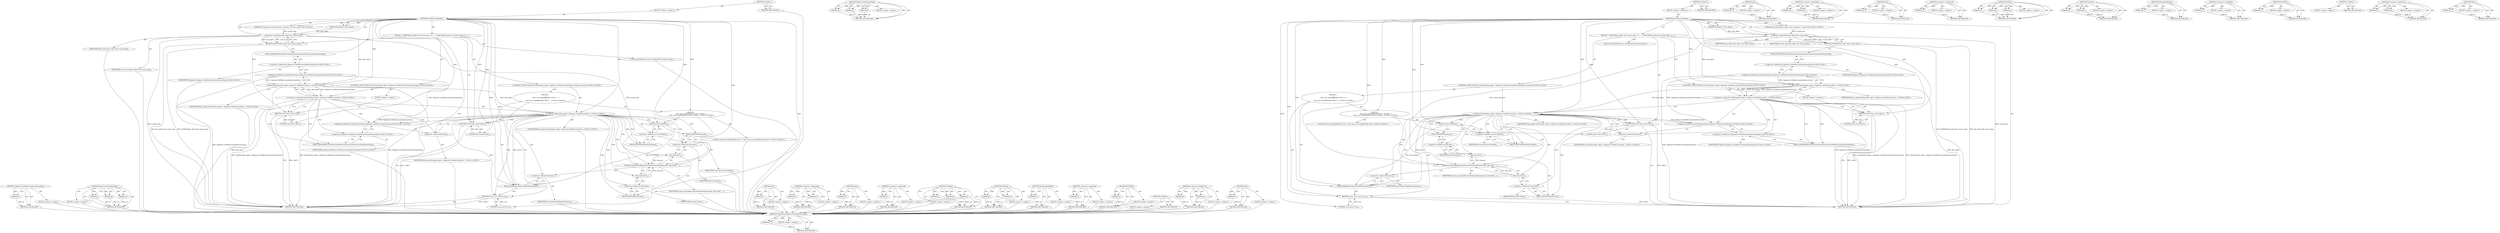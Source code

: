 digraph "Size" {
vulnerable_106 [label=<(METHOD,Clipboard.GetWebCustomDataFormatType)>];
vulnerable_107 [label=<(PARAM,p1)>];
vulnerable_108 [label=<(BLOCK,&lt;empty&gt;,&lt;empty&gt;)>];
vulnerable_109 [label=<(METHOD_RETURN,ANY)>];
vulnerable_129 [label=<(METHOD,ReadCustomDataIntoMap)>];
vulnerable_130 [label=<(PARAM,p1)>];
vulnerable_131 [label=<(PARAM,p2)>];
vulnerable_132 [label=<(PARAM,p3)>];
vulnerable_133 [label=<(BLOCK,&lt;empty&gt;,&lt;empty&gt;)>];
vulnerable_134 [label=<(METHOD_RETURN,ANY)>];
vulnerable_6 [label=<(METHOD,&lt;global&gt;)<SUB>1</SUB>>];
vulnerable_7 [label=<(BLOCK,&lt;empty&gt;,&lt;empty&gt;)<SUB>1</SUB>>];
vulnerable_8 [label=<(METHOD,GetWebCustomData)<SUB>1</SUB>>];
vulnerable_9 [label=<(PARAM,IDataObject* data_object)<SUB>2</SUB>>];
vulnerable_10 [label="<(PARAM,std::map&lt;base::string16, base::string16&gt;* custom_data)<SUB>3</SUB>>"];
vulnerable_11 [label=<(BLOCK,{
  DCHECK(data_object &amp;&amp; custom_data);

  if (...,{
  DCHECK(data_object &amp;&amp; custom_data);

  if (...)<SUB>3</SUB>>];
vulnerable_12 [label=<(DCHECK,DCHECK(data_object &amp;&amp; custom_data))<SUB>4</SUB>>];
vulnerable_13 [label=<(&lt;operator&gt;.logicalAnd,data_object &amp;&amp; custom_data)<SUB>4</SUB>>];
vulnerable_14 [label=<(IDENTIFIER,data_object,data_object &amp;&amp; custom_data)<SUB>4</SUB>>];
vulnerable_15 [label=<(IDENTIFIER,custom_data,data_object &amp;&amp; custom_data)<SUB>4</SUB>>];
vulnerable_16 [label="<(CONTROL_STRUCTURE,IF,if (!HasData(data_object, Clipboard::GetWebCustomDataFormatType())))<SUB>6</SUB>>"];
vulnerable_17 [label="<(&lt;operator&gt;.logicalNot,!HasData(data_object, Clipboard::GetWebCustomDa...)<SUB>6</SUB>>"];
vulnerable_18 [label="<(HasData,HasData(data_object, Clipboard::GetWebCustomDat...)<SUB>6</SUB>>"];
vulnerable_19 [label="<(IDENTIFIER,data_object,HasData(data_object, Clipboard::GetWebCustomDat...)<SUB>6</SUB>>"];
vulnerable_20 [label="<(Clipboard.GetWebCustomDataFormatType,Clipboard::GetWebCustomDataFormatType())<SUB>6</SUB>>"];
vulnerable_21 [label="<(&lt;operator&gt;.fieldAccess,Clipboard::GetWebCustomDataFormatType)<SUB>6</SUB>>"];
vulnerable_22 [label="<(IDENTIFIER,Clipboard,Clipboard::GetWebCustomDataFormatType())<SUB>6</SUB>>"];
vulnerable_23 [label=<(FIELD_IDENTIFIER,GetWebCustomDataFormatType,GetWebCustomDataFormatType)<SUB>6</SUB>>];
vulnerable_24 [label=<(BLOCK,&lt;empty&gt;,&lt;empty&gt;)<SUB>7</SUB>>];
vulnerable_25 [label=<(RETURN,return false;,return false;)<SUB>7</SUB>>];
vulnerable_26 [label=<(LITERAL,false,return false;)<SUB>7</SUB>>];
vulnerable_27 [label="<(LOCAL,STGMEDIUM store: STGMEDIUM)<SUB>9</SUB>>"];
vulnerable_28 [label="<(CONTROL_STRUCTURE,IF,if (GetData(data_object, Clipboard::GetWebCustomDataFormatType(), &amp;store)))<SUB>10</SUB>>"];
vulnerable_29 [label="<(GetData,GetData(data_object, Clipboard::GetWebCustomDat...)<SUB>10</SUB>>"];
vulnerable_30 [label="<(IDENTIFIER,data_object,GetData(data_object, Clipboard::GetWebCustomDat...)<SUB>10</SUB>>"];
vulnerable_31 [label="<(Clipboard.GetWebCustomDataFormatType,Clipboard::GetWebCustomDataFormatType())<SUB>10</SUB>>"];
vulnerable_32 [label="<(&lt;operator&gt;.fieldAccess,Clipboard::GetWebCustomDataFormatType)<SUB>10</SUB>>"];
vulnerable_33 [label="<(IDENTIFIER,Clipboard,Clipboard::GetWebCustomDataFormatType())<SUB>10</SUB>>"];
vulnerable_34 [label=<(FIELD_IDENTIFIER,GetWebCustomDataFormatType,GetWebCustomDataFormatType)<SUB>10</SUB>>];
vulnerable_35 [label=<(&lt;operator&gt;.addressOf,&amp;store)<SUB>10</SUB>>];
vulnerable_36 [label="<(IDENTIFIER,store,GetData(data_object, Clipboard::GetWebCustomDat...)<SUB>10</SUB>>"];
vulnerable_37 [label="<(BLOCK,{
     {
      base::win::ScopedHGlobal&lt;char&gt; d...,{
     {
      base::win::ScopedHGlobal&lt;char&gt; d...)<SUB>10</SUB>>"];
vulnerable_38 [label="<(BLOCK,{
      base::win::ScopedHGlobal&lt;char&gt; data(sto...,{
      base::win::ScopedHGlobal&lt;char&gt; data(sto...)<SUB>11</SUB>>"];
vulnerable_39 [label="<(LOCAL,base.win.ScopedHGlobal&lt;char&gt; data: base.win.ScopedHGlobal&lt;char&gt;)<SUB>12</SUB>>"];
vulnerable_40 [label=<(data,data(store.hGlobal))<SUB>12</SUB>>];
vulnerable_41 [label=<(&lt;operator&gt;.fieldAccess,store.hGlobal)<SUB>12</SUB>>];
vulnerable_42 [label=<(IDENTIFIER,store,data(store.hGlobal))<SUB>12</SUB>>];
vulnerable_43 [label=<(FIELD_IDENTIFIER,hGlobal,hGlobal)<SUB>12</SUB>>];
vulnerable_44 [label=<(ReadCustomDataIntoMap,ReadCustomDataIntoMap(data.get(), data.Size(), ...)<SUB>13</SUB>>];
vulnerable_45 [label=<(get,data.get())<SUB>13</SUB>>];
vulnerable_46 [label=<(&lt;operator&gt;.fieldAccess,data.get)<SUB>13</SUB>>];
vulnerable_47 [label=<(IDENTIFIER,data,data.get())<SUB>13</SUB>>];
vulnerable_48 [label=<(FIELD_IDENTIFIER,get,get)<SUB>13</SUB>>];
vulnerable_49 [label=<(Size,data.Size())<SUB>13</SUB>>];
vulnerable_50 [label=<(&lt;operator&gt;.fieldAccess,data.Size)<SUB>13</SUB>>];
vulnerable_51 [label=<(IDENTIFIER,data,data.Size())<SUB>13</SUB>>];
vulnerable_52 [label=<(FIELD_IDENTIFIER,Size,Size)<SUB>13</SUB>>];
vulnerable_53 [label=<(IDENTIFIER,custom_data,ReadCustomDataIntoMap(data.get(), data.Size(), ...)<SUB>13</SUB>>];
vulnerable_54 [label=<(ReleaseStgMedium,ReleaseStgMedium(&amp;store))<SUB>15</SUB>>];
vulnerable_55 [label=<(&lt;operator&gt;.addressOf,&amp;store)<SUB>15</SUB>>];
vulnerable_56 [label=<(IDENTIFIER,store,ReleaseStgMedium(&amp;store))<SUB>15</SUB>>];
vulnerable_57 [label=<(RETURN,return true;,return true;)<SUB>16</SUB>>];
vulnerable_58 [label=<(LITERAL,true,return true;)<SUB>16</SUB>>];
vulnerable_59 [label=<(RETURN,return false;,return false;)<SUB>18</SUB>>];
vulnerable_60 [label=<(LITERAL,false,return false;)<SUB>18</SUB>>];
vulnerable_61 [label=<(METHOD_RETURN,bool)<SUB>1</SUB>>];
vulnerable_63 [label=<(METHOD_RETURN,ANY)<SUB>1</SUB>>];
vulnerable_135 [label=<(METHOD,get)>];
vulnerable_136 [label=<(PARAM,p1)>];
vulnerable_137 [label=<(BLOCK,&lt;empty&gt;,&lt;empty&gt;)>];
vulnerable_138 [label=<(METHOD_RETURN,ANY)>];
vulnerable_92 [label=<(METHOD,&lt;operator&gt;.logicalAnd)>];
vulnerable_93 [label=<(PARAM,p1)>];
vulnerable_94 [label=<(PARAM,p2)>];
vulnerable_95 [label=<(BLOCK,&lt;empty&gt;,&lt;empty&gt;)>];
vulnerable_96 [label=<(METHOD_RETURN,ANY)>];
vulnerable_125 [label=<(METHOD,data)>];
vulnerable_126 [label=<(PARAM,p1)>];
vulnerable_127 [label=<(BLOCK,&lt;empty&gt;,&lt;empty&gt;)>];
vulnerable_128 [label=<(METHOD_RETURN,ANY)>];
vulnerable_121 [label=<(METHOD,&lt;operator&gt;.addressOf)>];
vulnerable_122 [label=<(PARAM,p1)>];
vulnerable_123 [label=<(BLOCK,&lt;empty&gt;,&lt;empty&gt;)>];
vulnerable_124 [label=<(METHOD_RETURN,ANY)>];
vulnerable_115 [label=<(METHOD,GetData)>];
vulnerable_116 [label=<(PARAM,p1)>];
vulnerable_117 [label=<(PARAM,p2)>];
vulnerable_118 [label=<(PARAM,p3)>];
vulnerable_119 [label=<(BLOCK,&lt;empty&gt;,&lt;empty&gt;)>];
vulnerable_120 [label=<(METHOD_RETURN,ANY)>];
vulnerable_101 [label=<(METHOD,HasData)>];
vulnerable_102 [label=<(PARAM,p1)>];
vulnerable_103 [label=<(PARAM,p2)>];
vulnerable_104 [label=<(BLOCK,&lt;empty&gt;,&lt;empty&gt;)>];
vulnerable_105 [label=<(METHOD_RETURN,ANY)>];
vulnerable_143 [label=<(METHOD,ReleaseStgMedium)>];
vulnerable_144 [label=<(PARAM,p1)>];
vulnerable_145 [label=<(BLOCK,&lt;empty&gt;,&lt;empty&gt;)>];
vulnerable_146 [label=<(METHOD_RETURN,ANY)>];
vulnerable_97 [label=<(METHOD,&lt;operator&gt;.logicalNot)>];
vulnerable_98 [label=<(PARAM,p1)>];
vulnerable_99 [label=<(BLOCK,&lt;empty&gt;,&lt;empty&gt;)>];
vulnerable_100 [label=<(METHOD_RETURN,ANY)>];
vulnerable_88 [label=<(METHOD,DCHECK)>];
vulnerable_89 [label=<(PARAM,p1)>];
vulnerable_90 [label=<(BLOCK,&lt;empty&gt;,&lt;empty&gt;)>];
vulnerable_91 [label=<(METHOD_RETURN,ANY)>];
vulnerable_82 [label=<(METHOD,&lt;global&gt;)<SUB>1</SUB>>];
vulnerable_83 [label=<(BLOCK,&lt;empty&gt;,&lt;empty&gt;)>];
vulnerable_84 [label=<(METHOD_RETURN,ANY)>];
vulnerable_110 [label=<(METHOD,&lt;operator&gt;.fieldAccess)>];
vulnerable_111 [label=<(PARAM,p1)>];
vulnerable_112 [label=<(PARAM,p2)>];
vulnerable_113 [label=<(BLOCK,&lt;empty&gt;,&lt;empty&gt;)>];
vulnerable_114 [label=<(METHOD_RETURN,ANY)>];
vulnerable_139 [label=<(METHOD,Size)>];
vulnerable_140 [label=<(PARAM,p1)>];
vulnerable_141 [label=<(BLOCK,&lt;empty&gt;,&lt;empty&gt;)>];
vulnerable_142 [label=<(METHOD_RETURN,ANY)>];
fixed_106 [label=<(METHOD,Clipboard.GetWebCustomDataFormatType)>];
fixed_107 [label=<(PARAM,p1)>];
fixed_108 [label=<(BLOCK,&lt;empty&gt;,&lt;empty&gt;)>];
fixed_109 [label=<(METHOD_RETURN,ANY)>];
fixed_129 [label=<(METHOD,ReadCustomDataIntoMap)>];
fixed_130 [label=<(PARAM,p1)>];
fixed_131 [label=<(PARAM,p2)>];
fixed_132 [label=<(PARAM,p3)>];
fixed_133 [label=<(BLOCK,&lt;empty&gt;,&lt;empty&gt;)>];
fixed_134 [label=<(METHOD_RETURN,ANY)>];
fixed_6 [label=<(METHOD,&lt;global&gt;)<SUB>1</SUB>>];
fixed_7 [label=<(BLOCK,&lt;empty&gt;,&lt;empty&gt;)<SUB>1</SUB>>];
fixed_8 [label=<(METHOD,GetWebCustomData)<SUB>1</SUB>>];
fixed_9 [label=<(PARAM,IDataObject* data_object)<SUB>2</SUB>>];
fixed_10 [label="<(PARAM,std::map&lt;base::string16, base::string16&gt;* custom_data)<SUB>3</SUB>>"];
fixed_11 [label=<(BLOCK,{
  DCHECK(data_object &amp;&amp; custom_data);

  if (...,{
  DCHECK(data_object &amp;&amp; custom_data);

  if (...)<SUB>3</SUB>>];
fixed_12 [label=<(DCHECK,DCHECK(data_object &amp;&amp; custom_data))<SUB>4</SUB>>];
fixed_13 [label=<(&lt;operator&gt;.logicalAnd,data_object &amp;&amp; custom_data)<SUB>4</SUB>>];
fixed_14 [label=<(IDENTIFIER,data_object,data_object &amp;&amp; custom_data)<SUB>4</SUB>>];
fixed_15 [label=<(IDENTIFIER,custom_data,data_object &amp;&amp; custom_data)<SUB>4</SUB>>];
fixed_16 [label="<(CONTROL_STRUCTURE,IF,if (!HasData(data_object, Clipboard::GetWebCustomDataFormatType())))<SUB>6</SUB>>"];
fixed_17 [label="<(&lt;operator&gt;.logicalNot,!HasData(data_object, Clipboard::GetWebCustomDa...)<SUB>6</SUB>>"];
fixed_18 [label="<(HasData,HasData(data_object, Clipboard::GetWebCustomDat...)<SUB>6</SUB>>"];
fixed_19 [label="<(IDENTIFIER,data_object,HasData(data_object, Clipboard::GetWebCustomDat...)<SUB>6</SUB>>"];
fixed_20 [label="<(Clipboard.GetWebCustomDataFormatType,Clipboard::GetWebCustomDataFormatType())<SUB>6</SUB>>"];
fixed_21 [label="<(&lt;operator&gt;.fieldAccess,Clipboard::GetWebCustomDataFormatType)<SUB>6</SUB>>"];
fixed_22 [label="<(IDENTIFIER,Clipboard,Clipboard::GetWebCustomDataFormatType())<SUB>6</SUB>>"];
fixed_23 [label=<(FIELD_IDENTIFIER,GetWebCustomDataFormatType,GetWebCustomDataFormatType)<SUB>6</SUB>>];
fixed_24 [label=<(BLOCK,&lt;empty&gt;,&lt;empty&gt;)<SUB>7</SUB>>];
fixed_25 [label=<(RETURN,return false;,return false;)<SUB>7</SUB>>];
fixed_26 [label=<(LITERAL,false,return false;)<SUB>7</SUB>>];
fixed_27 [label="<(LOCAL,STGMEDIUM store: STGMEDIUM)<SUB>9</SUB>>"];
fixed_28 [label="<(CONTROL_STRUCTURE,IF,if (GetData(data_object, Clipboard::GetWebCustomDataFormatType(), &amp;store)))<SUB>10</SUB>>"];
fixed_29 [label="<(GetData,GetData(data_object, Clipboard::GetWebCustomDat...)<SUB>10</SUB>>"];
fixed_30 [label="<(IDENTIFIER,data_object,GetData(data_object, Clipboard::GetWebCustomDat...)<SUB>10</SUB>>"];
fixed_31 [label="<(Clipboard.GetWebCustomDataFormatType,Clipboard::GetWebCustomDataFormatType())<SUB>10</SUB>>"];
fixed_32 [label="<(&lt;operator&gt;.fieldAccess,Clipboard::GetWebCustomDataFormatType)<SUB>10</SUB>>"];
fixed_33 [label="<(IDENTIFIER,Clipboard,Clipboard::GetWebCustomDataFormatType())<SUB>10</SUB>>"];
fixed_34 [label=<(FIELD_IDENTIFIER,GetWebCustomDataFormatType,GetWebCustomDataFormatType)<SUB>10</SUB>>];
fixed_35 [label=<(&lt;operator&gt;.addressOf,&amp;store)<SUB>10</SUB>>];
fixed_36 [label="<(IDENTIFIER,store,GetData(data_object, Clipboard::GetWebCustomDat...)<SUB>10</SUB>>"];
fixed_37 [label="<(BLOCK,{
     {
      base::win::ScopedHGlobal&lt;char*&gt; ...,{
     {
      base::win::ScopedHGlobal&lt;char*&gt; ...)<SUB>10</SUB>>"];
fixed_38 [label="<(BLOCK,{
      base::win::ScopedHGlobal&lt;char*&gt; data(st...,{
      base::win::ScopedHGlobal&lt;char*&gt; data(st...)<SUB>11</SUB>>"];
fixed_39 [label="<(LOCAL,base.win.ScopedHGlobal&lt;char *&gt; data: base.win.ScopedHGlobal&lt;char*&gt;)<SUB>12</SUB>>"];
fixed_40 [label=<(data,data(store.hGlobal))<SUB>12</SUB>>];
fixed_41 [label=<(&lt;operator&gt;.fieldAccess,store.hGlobal)<SUB>12</SUB>>];
fixed_42 [label=<(IDENTIFIER,store,data(store.hGlobal))<SUB>12</SUB>>];
fixed_43 [label=<(FIELD_IDENTIFIER,hGlobal,hGlobal)<SUB>12</SUB>>];
fixed_44 [label=<(ReadCustomDataIntoMap,ReadCustomDataIntoMap(data.get(), data.Size(), ...)<SUB>13</SUB>>];
fixed_45 [label=<(get,data.get())<SUB>13</SUB>>];
fixed_46 [label=<(&lt;operator&gt;.fieldAccess,data.get)<SUB>13</SUB>>];
fixed_47 [label=<(IDENTIFIER,data,data.get())<SUB>13</SUB>>];
fixed_48 [label=<(FIELD_IDENTIFIER,get,get)<SUB>13</SUB>>];
fixed_49 [label=<(Size,data.Size())<SUB>13</SUB>>];
fixed_50 [label=<(&lt;operator&gt;.fieldAccess,data.Size)<SUB>13</SUB>>];
fixed_51 [label=<(IDENTIFIER,data,data.Size())<SUB>13</SUB>>];
fixed_52 [label=<(FIELD_IDENTIFIER,Size,Size)<SUB>13</SUB>>];
fixed_53 [label=<(IDENTIFIER,custom_data,ReadCustomDataIntoMap(data.get(), data.Size(), ...)<SUB>13</SUB>>];
fixed_54 [label=<(ReleaseStgMedium,ReleaseStgMedium(&amp;store))<SUB>15</SUB>>];
fixed_55 [label=<(&lt;operator&gt;.addressOf,&amp;store)<SUB>15</SUB>>];
fixed_56 [label=<(IDENTIFIER,store,ReleaseStgMedium(&amp;store))<SUB>15</SUB>>];
fixed_57 [label=<(RETURN,return true;,return true;)<SUB>16</SUB>>];
fixed_58 [label=<(LITERAL,true,return true;)<SUB>16</SUB>>];
fixed_59 [label=<(RETURN,return false;,return false;)<SUB>18</SUB>>];
fixed_60 [label=<(LITERAL,false,return false;)<SUB>18</SUB>>];
fixed_61 [label=<(METHOD_RETURN,bool)<SUB>1</SUB>>];
fixed_63 [label=<(METHOD_RETURN,ANY)<SUB>1</SUB>>];
fixed_135 [label=<(METHOD,get)>];
fixed_136 [label=<(PARAM,p1)>];
fixed_137 [label=<(BLOCK,&lt;empty&gt;,&lt;empty&gt;)>];
fixed_138 [label=<(METHOD_RETURN,ANY)>];
fixed_92 [label=<(METHOD,&lt;operator&gt;.logicalAnd)>];
fixed_93 [label=<(PARAM,p1)>];
fixed_94 [label=<(PARAM,p2)>];
fixed_95 [label=<(BLOCK,&lt;empty&gt;,&lt;empty&gt;)>];
fixed_96 [label=<(METHOD_RETURN,ANY)>];
fixed_125 [label=<(METHOD,data)>];
fixed_126 [label=<(PARAM,p1)>];
fixed_127 [label=<(BLOCK,&lt;empty&gt;,&lt;empty&gt;)>];
fixed_128 [label=<(METHOD_RETURN,ANY)>];
fixed_121 [label=<(METHOD,&lt;operator&gt;.addressOf)>];
fixed_122 [label=<(PARAM,p1)>];
fixed_123 [label=<(BLOCK,&lt;empty&gt;,&lt;empty&gt;)>];
fixed_124 [label=<(METHOD_RETURN,ANY)>];
fixed_115 [label=<(METHOD,GetData)>];
fixed_116 [label=<(PARAM,p1)>];
fixed_117 [label=<(PARAM,p2)>];
fixed_118 [label=<(PARAM,p3)>];
fixed_119 [label=<(BLOCK,&lt;empty&gt;,&lt;empty&gt;)>];
fixed_120 [label=<(METHOD_RETURN,ANY)>];
fixed_101 [label=<(METHOD,HasData)>];
fixed_102 [label=<(PARAM,p1)>];
fixed_103 [label=<(PARAM,p2)>];
fixed_104 [label=<(BLOCK,&lt;empty&gt;,&lt;empty&gt;)>];
fixed_105 [label=<(METHOD_RETURN,ANY)>];
fixed_143 [label=<(METHOD,ReleaseStgMedium)>];
fixed_144 [label=<(PARAM,p1)>];
fixed_145 [label=<(BLOCK,&lt;empty&gt;,&lt;empty&gt;)>];
fixed_146 [label=<(METHOD_RETURN,ANY)>];
fixed_97 [label=<(METHOD,&lt;operator&gt;.logicalNot)>];
fixed_98 [label=<(PARAM,p1)>];
fixed_99 [label=<(BLOCK,&lt;empty&gt;,&lt;empty&gt;)>];
fixed_100 [label=<(METHOD_RETURN,ANY)>];
fixed_88 [label=<(METHOD,DCHECK)>];
fixed_89 [label=<(PARAM,p1)>];
fixed_90 [label=<(BLOCK,&lt;empty&gt;,&lt;empty&gt;)>];
fixed_91 [label=<(METHOD_RETURN,ANY)>];
fixed_82 [label=<(METHOD,&lt;global&gt;)<SUB>1</SUB>>];
fixed_83 [label=<(BLOCK,&lt;empty&gt;,&lt;empty&gt;)>];
fixed_84 [label=<(METHOD_RETURN,ANY)>];
fixed_110 [label=<(METHOD,&lt;operator&gt;.fieldAccess)>];
fixed_111 [label=<(PARAM,p1)>];
fixed_112 [label=<(PARAM,p2)>];
fixed_113 [label=<(BLOCK,&lt;empty&gt;,&lt;empty&gt;)>];
fixed_114 [label=<(METHOD_RETURN,ANY)>];
fixed_139 [label=<(METHOD,Size)>];
fixed_140 [label=<(PARAM,p1)>];
fixed_141 [label=<(BLOCK,&lt;empty&gt;,&lt;empty&gt;)>];
fixed_142 [label=<(METHOD_RETURN,ANY)>];
vulnerable_106 -> vulnerable_107  [key=0, label="AST: "];
vulnerable_106 -> vulnerable_107  [key=1, label="DDG: "];
vulnerable_106 -> vulnerable_108  [key=0, label="AST: "];
vulnerable_106 -> vulnerable_109  [key=0, label="AST: "];
vulnerable_106 -> vulnerable_109  [key=1, label="CFG: "];
vulnerable_107 -> vulnerable_109  [key=0, label="DDG: p1"];
vulnerable_129 -> vulnerable_130  [key=0, label="AST: "];
vulnerable_129 -> vulnerable_130  [key=1, label="DDG: "];
vulnerable_129 -> vulnerable_133  [key=0, label="AST: "];
vulnerable_129 -> vulnerable_131  [key=0, label="AST: "];
vulnerable_129 -> vulnerable_131  [key=1, label="DDG: "];
vulnerable_129 -> vulnerable_134  [key=0, label="AST: "];
vulnerable_129 -> vulnerable_134  [key=1, label="CFG: "];
vulnerable_129 -> vulnerable_132  [key=0, label="AST: "];
vulnerable_129 -> vulnerable_132  [key=1, label="DDG: "];
vulnerable_130 -> vulnerable_134  [key=0, label="DDG: p1"];
vulnerable_131 -> vulnerable_134  [key=0, label="DDG: p2"];
vulnerable_132 -> vulnerable_134  [key=0, label="DDG: p3"];
vulnerable_6 -> vulnerable_7  [key=0, label="AST: "];
vulnerable_6 -> vulnerable_63  [key=0, label="AST: "];
vulnerable_6 -> vulnerable_63  [key=1, label="CFG: "];
vulnerable_7 -> vulnerable_8  [key=0, label="AST: "];
vulnerable_8 -> vulnerable_9  [key=0, label="AST: "];
vulnerable_8 -> vulnerable_9  [key=1, label="DDG: "];
vulnerable_8 -> vulnerable_10  [key=0, label="AST: "];
vulnerable_8 -> vulnerable_10  [key=1, label="DDG: "];
vulnerable_8 -> vulnerable_11  [key=0, label="AST: "];
vulnerable_8 -> vulnerable_61  [key=0, label="AST: "];
vulnerable_8 -> vulnerable_13  [key=0, label="CFG: "];
vulnerable_8 -> vulnerable_13  [key=1, label="DDG: "];
vulnerable_8 -> vulnerable_59  [key=0, label="DDG: "];
vulnerable_8 -> vulnerable_60  [key=0, label="DDG: "];
vulnerable_8 -> vulnerable_25  [key=0, label="DDG: "];
vulnerable_8 -> vulnerable_29  [key=0, label="DDG: "];
vulnerable_8 -> vulnerable_38  [key=0, label="DDG: "];
vulnerable_8 -> vulnerable_57  [key=0, label="DDG: "];
vulnerable_8 -> vulnerable_18  [key=0, label="DDG: "];
vulnerable_8 -> vulnerable_26  [key=0, label="DDG: "];
vulnerable_8 -> vulnerable_54  [key=0, label="DDG: "];
vulnerable_8 -> vulnerable_58  [key=0, label="DDG: "];
vulnerable_8 -> vulnerable_40  [key=0, label="DDG: "];
vulnerable_8 -> vulnerable_44  [key=0, label="DDG: "];
vulnerable_9 -> vulnerable_13  [key=0, label="DDG: data_object"];
vulnerable_10 -> vulnerable_13  [key=0, label="DDG: custom_data"];
vulnerable_11 -> vulnerable_12  [key=0, label="AST: "];
vulnerable_11 -> vulnerable_16  [key=0, label="AST: "];
vulnerable_11 -> vulnerable_27  [key=0, label="AST: "];
vulnerable_11 -> vulnerable_28  [key=0, label="AST: "];
vulnerable_11 -> vulnerable_59  [key=0, label="AST: "];
vulnerable_12 -> vulnerable_13  [key=0, label="AST: "];
vulnerable_12 -> vulnerable_23  [key=0, label="CFG: "];
vulnerable_12 -> vulnerable_61  [key=0, label="DDG: data_object &amp;&amp; custom_data"];
vulnerable_12 -> vulnerable_61  [key=1, label="DDG: DCHECK(data_object &amp;&amp; custom_data)"];
vulnerable_13 -> vulnerable_14  [key=0, label="AST: "];
vulnerable_13 -> vulnerable_15  [key=0, label="AST: "];
vulnerable_13 -> vulnerable_12  [key=0, label="CFG: "];
vulnerable_13 -> vulnerable_12  [key=1, label="DDG: data_object"];
vulnerable_13 -> vulnerable_12  [key=2, label="DDG: custom_data"];
vulnerable_13 -> vulnerable_61  [key=0, label="DDG: custom_data"];
vulnerable_13 -> vulnerable_18  [key=0, label="DDG: data_object"];
vulnerable_13 -> vulnerable_44  [key=0, label="DDG: custom_data"];
vulnerable_16 -> vulnerable_17  [key=0, label="AST: "];
vulnerable_16 -> vulnerable_24  [key=0, label="AST: "];
vulnerable_17 -> vulnerable_18  [key=0, label="AST: "];
vulnerable_17 -> vulnerable_25  [key=0, label="CFG: "];
vulnerable_17 -> vulnerable_25  [key=1, label="CDG: "];
vulnerable_17 -> vulnerable_34  [key=0, label="CFG: "];
vulnerable_17 -> vulnerable_34  [key=1, label="CDG: "];
vulnerable_17 -> vulnerable_61  [key=0, label="DDG: HasData(data_object, Clipboard::GetWebCustomDataFormatType())"];
vulnerable_17 -> vulnerable_61  [key=1, label="DDG: !HasData(data_object, Clipboard::GetWebCustomDataFormatType())"];
vulnerable_17 -> vulnerable_32  [key=0, label="CDG: "];
vulnerable_17 -> vulnerable_29  [key=0, label="CDG: "];
vulnerable_17 -> vulnerable_35  [key=0, label="CDG: "];
vulnerable_17 -> vulnerable_31  [key=0, label="CDG: "];
vulnerable_18 -> vulnerable_19  [key=0, label="AST: "];
vulnerable_18 -> vulnerable_20  [key=0, label="AST: "];
vulnerable_18 -> vulnerable_17  [key=0, label="CFG: "];
vulnerable_18 -> vulnerable_17  [key=1, label="DDG: data_object"];
vulnerable_18 -> vulnerable_17  [key=2, label="DDG: Clipboard::GetWebCustomDataFormatType()"];
vulnerable_18 -> vulnerable_61  [key=0, label="DDG: data_object"];
vulnerable_18 -> vulnerable_61  [key=1, label="DDG: Clipboard::GetWebCustomDataFormatType()"];
vulnerable_18 -> vulnerable_29  [key=0, label="DDG: data_object"];
vulnerable_20 -> vulnerable_21  [key=0, label="AST: "];
vulnerable_20 -> vulnerable_18  [key=0, label="CFG: "];
vulnerable_20 -> vulnerable_18  [key=1, label="DDG: Clipboard::GetWebCustomDataFormatType"];
vulnerable_20 -> vulnerable_61  [key=0, label="DDG: Clipboard::GetWebCustomDataFormatType"];
vulnerable_20 -> vulnerable_31  [key=0, label="DDG: Clipboard::GetWebCustomDataFormatType"];
vulnerable_21 -> vulnerable_22  [key=0, label="AST: "];
vulnerable_21 -> vulnerable_23  [key=0, label="AST: "];
vulnerable_21 -> vulnerable_20  [key=0, label="CFG: "];
vulnerable_23 -> vulnerable_21  [key=0, label="CFG: "];
vulnerable_24 -> vulnerable_25  [key=0, label="AST: "];
vulnerable_25 -> vulnerable_26  [key=0, label="AST: "];
vulnerable_25 -> vulnerable_61  [key=0, label="CFG: "];
vulnerable_25 -> vulnerable_61  [key=1, label="DDG: &lt;RET&gt;"];
vulnerable_26 -> vulnerable_25  [key=0, label="DDG: false"];
vulnerable_28 -> vulnerable_29  [key=0, label="AST: "];
vulnerable_28 -> vulnerable_37  [key=0, label="AST: "];
vulnerable_29 -> vulnerable_30  [key=0, label="AST: "];
vulnerable_29 -> vulnerable_31  [key=0, label="AST: "];
vulnerable_29 -> vulnerable_35  [key=0, label="AST: "];
vulnerable_29 -> vulnerable_43  [key=0, label="CFG: "];
vulnerable_29 -> vulnerable_43  [key=1, label="CDG: "];
vulnerable_29 -> vulnerable_59  [key=0, label="CFG: "];
vulnerable_29 -> vulnerable_59  [key=1, label="CDG: "];
vulnerable_29 -> vulnerable_54  [key=0, label="DDG: &amp;store"];
vulnerable_29 -> vulnerable_54  [key=1, label="CDG: "];
vulnerable_29 -> vulnerable_48  [key=0, label="CDG: "];
vulnerable_29 -> vulnerable_49  [key=0, label="CDG: "];
vulnerable_29 -> vulnerable_57  [key=0, label="CDG: "];
vulnerable_29 -> vulnerable_52  [key=0, label="CDG: "];
vulnerable_29 -> vulnerable_46  [key=0, label="CDG: "];
vulnerable_29 -> vulnerable_41  [key=0, label="CDG: "];
vulnerable_29 -> vulnerable_45  [key=0, label="CDG: "];
vulnerable_29 -> vulnerable_40  [key=0, label="CDG: "];
vulnerable_29 -> vulnerable_50  [key=0, label="CDG: "];
vulnerable_29 -> vulnerable_44  [key=0, label="CDG: "];
vulnerable_29 -> vulnerable_55  [key=0, label="CDG: "];
vulnerable_31 -> vulnerable_32  [key=0, label="AST: "];
vulnerable_31 -> vulnerable_35  [key=0, label="CFG: "];
vulnerable_31 -> vulnerable_29  [key=0, label="DDG: Clipboard::GetWebCustomDataFormatType"];
vulnerable_32 -> vulnerable_33  [key=0, label="AST: "];
vulnerable_32 -> vulnerable_34  [key=0, label="AST: "];
vulnerable_32 -> vulnerable_31  [key=0, label="CFG: "];
vulnerable_34 -> vulnerable_32  [key=0, label="CFG: "];
vulnerable_35 -> vulnerable_36  [key=0, label="AST: "];
vulnerable_35 -> vulnerable_29  [key=0, label="CFG: "];
vulnerable_37 -> vulnerable_38  [key=0, label="AST: "];
vulnerable_37 -> vulnerable_54  [key=0, label="AST: "];
vulnerable_37 -> vulnerable_57  [key=0, label="AST: "];
vulnerable_38 -> vulnerable_39  [key=0, label="AST: "];
vulnerable_38 -> vulnerable_40  [key=0, label="AST: "];
vulnerable_38 -> vulnerable_44  [key=0, label="AST: "];
vulnerable_40 -> vulnerable_41  [key=0, label="AST: "];
vulnerable_40 -> vulnerable_48  [key=0, label="CFG: "];
vulnerable_40 -> vulnerable_54  [key=0, label="DDG: store.hGlobal"];
vulnerable_41 -> vulnerable_42  [key=0, label="AST: "];
vulnerable_41 -> vulnerable_43  [key=0, label="AST: "];
vulnerable_41 -> vulnerable_40  [key=0, label="CFG: "];
vulnerable_43 -> vulnerable_41  [key=0, label="CFG: "];
vulnerable_44 -> vulnerable_45  [key=0, label="AST: "];
vulnerable_44 -> vulnerable_49  [key=0, label="AST: "];
vulnerable_44 -> vulnerable_53  [key=0, label="AST: "];
vulnerable_44 -> vulnerable_55  [key=0, label="CFG: "];
vulnerable_45 -> vulnerable_46  [key=0, label="AST: "];
vulnerable_45 -> vulnerable_52  [key=0, label="CFG: "];
vulnerable_45 -> vulnerable_44  [key=0, label="DDG: data.get"];
vulnerable_46 -> vulnerable_47  [key=0, label="AST: "];
vulnerable_46 -> vulnerable_48  [key=0, label="AST: "];
vulnerable_46 -> vulnerable_45  [key=0, label="CFG: "];
vulnerable_48 -> vulnerable_46  [key=0, label="CFG: "];
vulnerable_49 -> vulnerable_50  [key=0, label="AST: "];
vulnerable_49 -> vulnerable_44  [key=0, label="CFG: "];
vulnerable_49 -> vulnerable_44  [key=1, label="DDG: data.Size"];
vulnerable_50 -> vulnerable_51  [key=0, label="AST: "];
vulnerable_50 -> vulnerable_52  [key=0, label="AST: "];
vulnerable_50 -> vulnerable_49  [key=0, label="CFG: "];
vulnerable_52 -> vulnerable_50  [key=0, label="CFG: "];
vulnerable_54 -> vulnerable_55  [key=0, label="AST: "];
vulnerable_54 -> vulnerable_57  [key=0, label="CFG: "];
vulnerable_55 -> vulnerable_56  [key=0, label="AST: "];
vulnerable_55 -> vulnerable_54  [key=0, label="CFG: "];
vulnerable_57 -> vulnerable_58  [key=0, label="AST: "];
vulnerable_57 -> vulnerable_61  [key=0, label="CFG: "];
vulnerable_57 -> vulnerable_61  [key=1, label="DDG: &lt;RET&gt;"];
vulnerable_58 -> vulnerable_57  [key=0, label="DDG: true"];
vulnerable_59 -> vulnerable_60  [key=0, label="AST: "];
vulnerable_59 -> vulnerable_61  [key=0, label="CFG: "];
vulnerable_59 -> vulnerable_61  [key=1, label="DDG: &lt;RET&gt;"];
vulnerable_60 -> vulnerable_59  [key=0, label="DDG: false"];
vulnerable_135 -> vulnerable_136  [key=0, label="AST: "];
vulnerable_135 -> vulnerable_136  [key=1, label="DDG: "];
vulnerable_135 -> vulnerable_137  [key=0, label="AST: "];
vulnerable_135 -> vulnerable_138  [key=0, label="AST: "];
vulnerable_135 -> vulnerable_138  [key=1, label="CFG: "];
vulnerable_136 -> vulnerable_138  [key=0, label="DDG: p1"];
vulnerable_92 -> vulnerable_93  [key=0, label="AST: "];
vulnerable_92 -> vulnerable_93  [key=1, label="DDG: "];
vulnerable_92 -> vulnerable_95  [key=0, label="AST: "];
vulnerable_92 -> vulnerable_94  [key=0, label="AST: "];
vulnerable_92 -> vulnerable_94  [key=1, label="DDG: "];
vulnerable_92 -> vulnerable_96  [key=0, label="AST: "];
vulnerable_92 -> vulnerable_96  [key=1, label="CFG: "];
vulnerable_93 -> vulnerable_96  [key=0, label="DDG: p1"];
vulnerable_94 -> vulnerable_96  [key=0, label="DDG: p2"];
vulnerable_125 -> vulnerable_126  [key=0, label="AST: "];
vulnerable_125 -> vulnerable_126  [key=1, label="DDG: "];
vulnerable_125 -> vulnerable_127  [key=0, label="AST: "];
vulnerable_125 -> vulnerable_128  [key=0, label="AST: "];
vulnerable_125 -> vulnerable_128  [key=1, label="CFG: "];
vulnerable_126 -> vulnerable_128  [key=0, label="DDG: p1"];
vulnerable_121 -> vulnerable_122  [key=0, label="AST: "];
vulnerable_121 -> vulnerable_122  [key=1, label="DDG: "];
vulnerable_121 -> vulnerable_123  [key=0, label="AST: "];
vulnerable_121 -> vulnerable_124  [key=0, label="AST: "];
vulnerable_121 -> vulnerable_124  [key=1, label="CFG: "];
vulnerable_122 -> vulnerable_124  [key=0, label="DDG: p1"];
vulnerable_115 -> vulnerable_116  [key=0, label="AST: "];
vulnerable_115 -> vulnerable_116  [key=1, label="DDG: "];
vulnerable_115 -> vulnerable_119  [key=0, label="AST: "];
vulnerable_115 -> vulnerable_117  [key=0, label="AST: "];
vulnerable_115 -> vulnerable_117  [key=1, label="DDG: "];
vulnerable_115 -> vulnerable_120  [key=0, label="AST: "];
vulnerable_115 -> vulnerable_120  [key=1, label="CFG: "];
vulnerable_115 -> vulnerable_118  [key=0, label="AST: "];
vulnerable_115 -> vulnerable_118  [key=1, label="DDG: "];
vulnerable_116 -> vulnerable_120  [key=0, label="DDG: p1"];
vulnerable_117 -> vulnerable_120  [key=0, label="DDG: p2"];
vulnerable_118 -> vulnerable_120  [key=0, label="DDG: p3"];
vulnerable_101 -> vulnerable_102  [key=0, label="AST: "];
vulnerable_101 -> vulnerable_102  [key=1, label="DDG: "];
vulnerable_101 -> vulnerable_104  [key=0, label="AST: "];
vulnerable_101 -> vulnerable_103  [key=0, label="AST: "];
vulnerable_101 -> vulnerable_103  [key=1, label="DDG: "];
vulnerable_101 -> vulnerable_105  [key=0, label="AST: "];
vulnerable_101 -> vulnerable_105  [key=1, label="CFG: "];
vulnerable_102 -> vulnerable_105  [key=0, label="DDG: p1"];
vulnerable_103 -> vulnerable_105  [key=0, label="DDG: p2"];
vulnerable_143 -> vulnerable_144  [key=0, label="AST: "];
vulnerable_143 -> vulnerable_144  [key=1, label="DDG: "];
vulnerable_143 -> vulnerable_145  [key=0, label="AST: "];
vulnerable_143 -> vulnerable_146  [key=0, label="AST: "];
vulnerable_143 -> vulnerable_146  [key=1, label="CFG: "];
vulnerable_144 -> vulnerable_146  [key=0, label="DDG: p1"];
vulnerable_97 -> vulnerable_98  [key=0, label="AST: "];
vulnerable_97 -> vulnerable_98  [key=1, label="DDG: "];
vulnerable_97 -> vulnerable_99  [key=0, label="AST: "];
vulnerable_97 -> vulnerable_100  [key=0, label="AST: "];
vulnerable_97 -> vulnerable_100  [key=1, label="CFG: "];
vulnerable_98 -> vulnerable_100  [key=0, label="DDG: p1"];
vulnerable_88 -> vulnerable_89  [key=0, label="AST: "];
vulnerable_88 -> vulnerable_89  [key=1, label="DDG: "];
vulnerable_88 -> vulnerable_90  [key=0, label="AST: "];
vulnerable_88 -> vulnerable_91  [key=0, label="AST: "];
vulnerable_88 -> vulnerable_91  [key=1, label="CFG: "];
vulnerable_89 -> vulnerable_91  [key=0, label="DDG: p1"];
vulnerable_82 -> vulnerable_83  [key=0, label="AST: "];
vulnerable_82 -> vulnerable_84  [key=0, label="AST: "];
vulnerable_82 -> vulnerable_84  [key=1, label="CFG: "];
vulnerable_110 -> vulnerable_111  [key=0, label="AST: "];
vulnerable_110 -> vulnerable_111  [key=1, label="DDG: "];
vulnerable_110 -> vulnerable_113  [key=0, label="AST: "];
vulnerable_110 -> vulnerable_112  [key=0, label="AST: "];
vulnerable_110 -> vulnerable_112  [key=1, label="DDG: "];
vulnerable_110 -> vulnerable_114  [key=0, label="AST: "];
vulnerable_110 -> vulnerable_114  [key=1, label="CFG: "];
vulnerable_111 -> vulnerable_114  [key=0, label="DDG: p1"];
vulnerable_112 -> vulnerable_114  [key=0, label="DDG: p2"];
vulnerable_139 -> vulnerable_140  [key=0, label="AST: "];
vulnerable_139 -> vulnerable_140  [key=1, label="DDG: "];
vulnerable_139 -> vulnerable_141  [key=0, label="AST: "];
vulnerable_139 -> vulnerable_142  [key=0, label="AST: "];
vulnerable_139 -> vulnerable_142  [key=1, label="CFG: "];
vulnerable_140 -> vulnerable_142  [key=0, label="DDG: p1"];
fixed_106 -> fixed_107  [key=0, label="AST: "];
fixed_106 -> fixed_107  [key=1, label="DDG: "];
fixed_106 -> fixed_108  [key=0, label="AST: "];
fixed_106 -> fixed_109  [key=0, label="AST: "];
fixed_106 -> fixed_109  [key=1, label="CFG: "];
fixed_107 -> fixed_109  [key=0, label="DDG: p1"];
fixed_108 -> vulnerable_106  [key=0];
fixed_109 -> vulnerable_106  [key=0];
fixed_129 -> fixed_130  [key=0, label="AST: "];
fixed_129 -> fixed_130  [key=1, label="DDG: "];
fixed_129 -> fixed_133  [key=0, label="AST: "];
fixed_129 -> fixed_131  [key=0, label="AST: "];
fixed_129 -> fixed_131  [key=1, label="DDG: "];
fixed_129 -> fixed_134  [key=0, label="AST: "];
fixed_129 -> fixed_134  [key=1, label="CFG: "];
fixed_129 -> fixed_132  [key=0, label="AST: "];
fixed_129 -> fixed_132  [key=1, label="DDG: "];
fixed_130 -> fixed_134  [key=0, label="DDG: p1"];
fixed_131 -> fixed_134  [key=0, label="DDG: p2"];
fixed_132 -> fixed_134  [key=0, label="DDG: p3"];
fixed_133 -> vulnerable_106  [key=0];
fixed_134 -> vulnerable_106  [key=0];
fixed_6 -> fixed_7  [key=0, label="AST: "];
fixed_6 -> fixed_63  [key=0, label="AST: "];
fixed_6 -> fixed_63  [key=1, label="CFG: "];
fixed_7 -> fixed_8  [key=0, label="AST: "];
fixed_8 -> fixed_9  [key=0, label="AST: "];
fixed_8 -> fixed_9  [key=1, label="DDG: "];
fixed_8 -> fixed_10  [key=0, label="AST: "];
fixed_8 -> fixed_10  [key=1, label="DDG: "];
fixed_8 -> fixed_11  [key=0, label="AST: "];
fixed_8 -> fixed_61  [key=0, label="AST: "];
fixed_8 -> fixed_13  [key=0, label="CFG: "];
fixed_8 -> fixed_13  [key=1, label="DDG: "];
fixed_8 -> fixed_59  [key=0, label="DDG: "];
fixed_8 -> fixed_60  [key=0, label="DDG: "];
fixed_8 -> fixed_25  [key=0, label="DDG: "];
fixed_8 -> fixed_29  [key=0, label="DDG: "];
fixed_8 -> fixed_38  [key=0, label="DDG: "];
fixed_8 -> fixed_57  [key=0, label="DDG: "];
fixed_8 -> fixed_18  [key=0, label="DDG: "];
fixed_8 -> fixed_26  [key=0, label="DDG: "];
fixed_8 -> fixed_54  [key=0, label="DDG: "];
fixed_8 -> fixed_58  [key=0, label="DDG: "];
fixed_8 -> fixed_40  [key=0, label="DDG: "];
fixed_8 -> fixed_44  [key=0, label="DDG: "];
fixed_9 -> fixed_13  [key=0, label="DDG: data_object"];
fixed_10 -> fixed_13  [key=0, label="DDG: custom_data"];
fixed_11 -> fixed_12  [key=0, label="AST: "];
fixed_11 -> fixed_16  [key=0, label="AST: "];
fixed_11 -> fixed_27  [key=0, label="AST: "];
fixed_11 -> fixed_28  [key=0, label="AST: "];
fixed_11 -> fixed_59  [key=0, label="AST: "];
fixed_12 -> fixed_13  [key=0, label="AST: "];
fixed_12 -> fixed_23  [key=0, label="CFG: "];
fixed_12 -> fixed_61  [key=0, label="DDG: data_object &amp;&amp; custom_data"];
fixed_12 -> fixed_61  [key=1, label="DDG: DCHECK(data_object &amp;&amp; custom_data)"];
fixed_13 -> fixed_14  [key=0, label="AST: "];
fixed_13 -> fixed_15  [key=0, label="AST: "];
fixed_13 -> fixed_12  [key=0, label="CFG: "];
fixed_13 -> fixed_12  [key=1, label="DDG: data_object"];
fixed_13 -> fixed_12  [key=2, label="DDG: custom_data"];
fixed_13 -> fixed_61  [key=0, label="DDG: custom_data"];
fixed_13 -> fixed_18  [key=0, label="DDG: data_object"];
fixed_13 -> fixed_44  [key=0, label="DDG: custom_data"];
fixed_14 -> vulnerable_106  [key=0];
fixed_15 -> vulnerable_106  [key=0];
fixed_16 -> fixed_17  [key=0, label="AST: "];
fixed_16 -> fixed_24  [key=0, label="AST: "];
fixed_17 -> fixed_18  [key=0, label="AST: "];
fixed_17 -> fixed_25  [key=0, label="CFG: "];
fixed_17 -> fixed_25  [key=1, label="CDG: "];
fixed_17 -> fixed_34  [key=0, label="CFG: "];
fixed_17 -> fixed_34  [key=1, label="CDG: "];
fixed_17 -> fixed_61  [key=0, label="DDG: HasData(data_object, Clipboard::GetWebCustomDataFormatType())"];
fixed_17 -> fixed_61  [key=1, label="DDG: !HasData(data_object, Clipboard::GetWebCustomDataFormatType())"];
fixed_17 -> fixed_32  [key=0, label="CDG: "];
fixed_17 -> fixed_29  [key=0, label="CDG: "];
fixed_17 -> fixed_35  [key=0, label="CDG: "];
fixed_17 -> fixed_31  [key=0, label="CDG: "];
fixed_18 -> fixed_19  [key=0, label="AST: "];
fixed_18 -> fixed_20  [key=0, label="AST: "];
fixed_18 -> fixed_17  [key=0, label="CFG: "];
fixed_18 -> fixed_17  [key=1, label="DDG: data_object"];
fixed_18 -> fixed_17  [key=2, label="DDG: Clipboard::GetWebCustomDataFormatType()"];
fixed_18 -> fixed_61  [key=0, label="DDG: data_object"];
fixed_18 -> fixed_61  [key=1, label="DDG: Clipboard::GetWebCustomDataFormatType()"];
fixed_18 -> fixed_29  [key=0, label="DDG: data_object"];
fixed_19 -> vulnerable_106  [key=0];
fixed_20 -> fixed_21  [key=0, label="AST: "];
fixed_20 -> fixed_18  [key=0, label="CFG: "];
fixed_20 -> fixed_18  [key=1, label="DDG: Clipboard::GetWebCustomDataFormatType"];
fixed_20 -> fixed_61  [key=0, label="DDG: Clipboard::GetWebCustomDataFormatType"];
fixed_20 -> fixed_31  [key=0, label="DDG: Clipboard::GetWebCustomDataFormatType"];
fixed_21 -> fixed_22  [key=0, label="AST: "];
fixed_21 -> fixed_23  [key=0, label="AST: "];
fixed_21 -> fixed_20  [key=0, label="CFG: "];
fixed_22 -> vulnerable_106  [key=0];
fixed_23 -> fixed_21  [key=0, label="CFG: "];
fixed_24 -> fixed_25  [key=0, label="AST: "];
fixed_25 -> fixed_26  [key=0, label="AST: "];
fixed_25 -> fixed_61  [key=0, label="CFG: "];
fixed_25 -> fixed_61  [key=1, label="DDG: &lt;RET&gt;"];
fixed_26 -> fixed_25  [key=0, label="DDG: false"];
fixed_27 -> vulnerable_106  [key=0];
fixed_28 -> fixed_29  [key=0, label="AST: "];
fixed_28 -> fixed_37  [key=0, label="AST: "];
fixed_29 -> fixed_30  [key=0, label="AST: "];
fixed_29 -> fixed_31  [key=0, label="AST: "];
fixed_29 -> fixed_35  [key=0, label="AST: "];
fixed_29 -> fixed_43  [key=0, label="CFG: "];
fixed_29 -> fixed_43  [key=1, label="CDG: "];
fixed_29 -> fixed_59  [key=0, label="CFG: "];
fixed_29 -> fixed_59  [key=1, label="CDG: "];
fixed_29 -> fixed_54  [key=0, label="DDG: &amp;store"];
fixed_29 -> fixed_54  [key=1, label="CDG: "];
fixed_29 -> fixed_48  [key=0, label="CDG: "];
fixed_29 -> fixed_49  [key=0, label="CDG: "];
fixed_29 -> fixed_57  [key=0, label="CDG: "];
fixed_29 -> fixed_52  [key=0, label="CDG: "];
fixed_29 -> fixed_46  [key=0, label="CDG: "];
fixed_29 -> fixed_41  [key=0, label="CDG: "];
fixed_29 -> fixed_45  [key=0, label="CDG: "];
fixed_29 -> fixed_40  [key=0, label="CDG: "];
fixed_29 -> fixed_50  [key=0, label="CDG: "];
fixed_29 -> fixed_44  [key=0, label="CDG: "];
fixed_29 -> fixed_55  [key=0, label="CDG: "];
fixed_30 -> vulnerable_106  [key=0];
fixed_31 -> fixed_32  [key=0, label="AST: "];
fixed_31 -> fixed_35  [key=0, label="CFG: "];
fixed_31 -> fixed_29  [key=0, label="DDG: Clipboard::GetWebCustomDataFormatType"];
fixed_32 -> fixed_33  [key=0, label="AST: "];
fixed_32 -> fixed_34  [key=0, label="AST: "];
fixed_32 -> fixed_31  [key=0, label="CFG: "];
fixed_33 -> vulnerable_106  [key=0];
fixed_34 -> fixed_32  [key=0, label="CFG: "];
fixed_35 -> fixed_36  [key=0, label="AST: "];
fixed_35 -> fixed_29  [key=0, label="CFG: "];
fixed_36 -> vulnerable_106  [key=0];
fixed_37 -> fixed_38  [key=0, label="AST: "];
fixed_37 -> fixed_54  [key=0, label="AST: "];
fixed_37 -> fixed_57  [key=0, label="AST: "];
fixed_38 -> fixed_39  [key=0, label="AST: "];
fixed_38 -> fixed_40  [key=0, label="AST: "];
fixed_38 -> fixed_44  [key=0, label="AST: "];
fixed_39 -> vulnerable_106  [key=0];
fixed_40 -> fixed_41  [key=0, label="AST: "];
fixed_40 -> fixed_48  [key=0, label="CFG: "];
fixed_40 -> fixed_54  [key=0, label="DDG: store.hGlobal"];
fixed_41 -> fixed_42  [key=0, label="AST: "];
fixed_41 -> fixed_43  [key=0, label="AST: "];
fixed_41 -> fixed_40  [key=0, label="CFG: "];
fixed_42 -> vulnerable_106  [key=0];
fixed_43 -> fixed_41  [key=0, label="CFG: "];
fixed_44 -> fixed_45  [key=0, label="AST: "];
fixed_44 -> fixed_49  [key=0, label="AST: "];
fixed_44 -> fixed_53  [key=0, label="AST: "];
fixed_44 -> fixed_55  [key=0, label="CFG: "];
fixed_45 -> fixed_46  [key=0, label="AST: "];
fixed_45 -> fixed_52  [key=0, label="CFG: "];
fixed_45 -> fixed_44  [key=0, label="DDG: data.get"];
fixed_46 -> fixed_47  [key=0, label="AST: "];
fixed_46 -> fixed_48  [key=0, label="AST: "];
fixed_46 -> fixed_45  [key=0, label="CFG: "];
fixed_47 -> vulnerable_106  [key=0];
fixed_48 -> fixed_46  [key=0, label="CFG: "];
fixed_49 -> fixed_50  [key=0, label="AST: "];
fixed_49 -> fixed_44  [key=0, label="CFG: "];
fixed_49 -> fixed_44  [key=1, label="DDG: data.Size"];
fixed_50 -> fixed_51  [key=0, label="AST: "];
fixed_50 -> fixed_52  [key=0, label="AST: "];
fixed_50 -> fixed_49  [key=0, label="CFG: "];
fixed_51 -> vulnerable_106  [key=0];
fixed_52 -> fixed_50  [key=0, label="CFG: "];
fixed_53 -> vulnerable_106  [key=0];
fixed_54 -> fixed_55  [key=0, label="AST: "];
fixed_54 -> fixed_57  [key=0, label="CFG: "];
fixed_55 -> fixed_56  [key=0, label="AST: "];
fixed_55 -> fixed_54  [key=0, label="CFG: "];
fixed_56 -> vulnerable_106  [key=0];
fixed_57 -> fixed_58  [key=0, label="AST: "];
fixed_57 -> fixed_61  [key=0, label="CFG: "];
fixed_57 -> fixed_61  [key=1, label="DDG: &lt;RET&gt;"];
fixed_58 -> fixed_57  [key=0, label="DDG: true"];
fixed_59 -> fixed_60  [key=0, label="AST: "];
fixed_59 -> fixed_61  [key=0, label="CFG: "];
fixed_59 -> fixed_61  [key=1, label="DDG: &lt;RET&gt;"];
fixed_60 -> fixed_59  [key=0, label="DDG: false"];
fixed_61 -> vulnerable_106  [key=0];
fixed_63 -> vulnerable_106  [key=0];
fixed_135 -> fixed_136  [key=0, label="AST: "];
fixed_135 -> fixed_136  [key=1, label="DDG: "];
fixed_135 -> fixed_137  [key=0, label="AST: "];
fixed_135 -> fixed_138  [key=0, label="AST: "];
fixed_135 -> fixed_138  [key=1, label="CFG: "];
fixed_136 -> fixed_138  [key=0, label="DDG: p1"];
fixed_137 -> vulnerable_106  [key=0];
fixed_138 -> vulnerable_106  [key=0];
fixed_92 -> fixed_93  [key=0, label="AST: "];
fixed_92 -> fixed_93  [key=1, label="DDG: "];
fixed_92 -> fixed_95  [key=0, label="AST: "];
fixed_92 -> fixed_94  [key=0, label="AST: "];
fixed_92 -> fixed_94  [key=1, label="DDG: "];
fixed_92 -> fixed_96  [key=0, label="AST: "];
fixed_92 -> fixed_96  [key=1, label="CFG: "];
fixed_93 -> fixed_96  [key=0, label="DDG: p1"];
fixed_94 -> fixed_96  [key=0, label="DDG: p2"];
fixed_95 -> vulnerable_106  [key=0];
fixed_96 -> vulnerable_106  [key=0];
fixed_125 -> fixed_126  [key=0, label="AST: "];
fixed_125 -> fixed_126  [key=1, label="DDG: "];
fixed_125 -> fixed_127  [key=0, label="AST: "];
fixed_125 -> fixed_128  [key=0, label="AST: "];
fixed_125 -> fixed_128  [key=1, label="CFG: "];
fixed_126 -> fixed_128  [key=0, label="DDG: p1"];
fixed_127 -> vulnerable_106  [key=0];
fixed_128 -> vulnerable_106  [key=0];
fixed_121 -> fixed_122  [key=0, label="AST: "];
fixed_121 -> fixed_122  [key=1, label="DDG: "];
fixed_121 -> fixed_123  [key=0, label="AST: "];
fixed_121 -> fixed_124  [key=0, label="AST: "];
fixed_121 -> fixed_124  [key=1, label="CFG: "];
fixed_122 -> fixed_124  [key=0, label="DDG: p1"];
fixed_123 -> vulnerable_106  [key=0];
fixed_124 -> vulnerable_106  [key=0];
fixed_115 -> fixed_116  [key=0, label="AST: "];
fixed_115 -> fixed_116  [key=1, label="DDG: "];
fixed_115 -> fixed_119  [key=0, label="AST: "];
fixed_115 -> fixed_117  [key=0, label="AST: "];
fixed_115 -> fixed_117  [key=1, label="DDG: "];
fixed_115 -> fixed_120  [key=0, label="AST: "];
fixed_115 -> fixed_120  [key=1, label="CFG: "];
fixed_115 -> fixed_118  [key=0, label="AST: "];
fixed_115 -> fixed_118  [key=1, label="DDG: "];
fixed_116 -> fixed_120  [key=0, label="DDG: p1"];
fixed_117 -> fixed_120  [key=0, label="DDG: p2"];
fixed_118 -> fixed_120  [key=0, label="DDG: p3"];
fixed_119 -> vulnerable_106  [key=0];
fixed_120 -> vulnerable_106  [key=0];
fixed_101 -> fixed_102  [key=0, label="AST: "];
fixed_101 -> fixed_102  [key=1, label="DDG: "];
fixed_101 -> fixed_104  [key=0, label="AST: "];
fixed_101 -> fixed_103  [key=0, label="AST: "];
fixed_101 -> fixed_103  [key=1, label="DDG: "];
fixed_101 -> fixed_105  [key=0, label="AST: "];
fixed_101 -> fixed_105  [key=1, label="CFG: "];
fixed_102 -> fixed_105  [key=0, label="DDG: p1"];
fixed_103 -> fixed_105  [key=0, label="DDG: p2"];
fixed_104 -> vulnerable_106  [key=0];
fixed_105 -> vulnerable_106  [key=0];
fixed_143 -> fixed_144  [key=0, label="AST: "];
fixed_143 -> fixed_144  [key=1, label="DDG: "];
fixed_143 -> fixed_145  [key=0, label="AST: "];
fixed_143 -> fixed_146  [key=0, label="AST: "];
fixed_143 -> fixed_146  [key=1, label="CFG: "];
fixed_144 -> fixed_146  [key=0, label="DDG: p1"];
fixed_145 -> vulnerable_106  [key=0];
fixed_146 -> vulnerable_106  [key=0];
fixed_97 -> fixed_98  [key=0, label="AST: "];
fixed_97 -> fixed_98  [key=1, label="DDG: "];
fixed_97 -> fixed_99  [key=0, label="AST: "];
fixed_97 -> fixed_100  [key=0, label="AST: "];
fixed_97 -> fixed_100  [key=1, label="CFG: "];
fixed_98 -> fixed_100  [key=0, label="DDG: p1"];
fixed_99 -> vulnerable_106  [key=0];
fixed_100 -> vulnerable_106  [key=0];
fixed_88 -> fixed_89  [key=0, label="AST: "];
fixed_88 -> fixed_89  [key=1, label="DDG: "];
fixed_88 -> fixed_90  [key=0, label="AST: "];
fixed_88 -> fixed_91  [key=0, label="AST: "];
fixed_88 -> fixed_91  [key=1, label="CFG: "];
fixed_89 -> fixed_91  [key=0, label="DDG: p1"];
fixed_90 -> vulnerable_106  [key=0];
fixed_91 -> vulnerable_106  [key=0];
fixed_82 -> fixed_83  [key=0, label="AST: "];
fixed_82 -> fixed_84  [key=0, label="AST: "];
fixed_82 -> fixed_84  [key=1, label="CFG: "];
fixed_83 -> vulnerable_106  [key=0];
fixed_84 -> vulnerable_106  [key=0];
fixed_110 -> fixed_111  [key=0, label="AST: "];
fixed_110 -> fixed_111  [key=1, label="DDG: "];
fixed_110 -> fixed_113  [key=0, label="AST: "];
fixed_110 -> fixed_112  [key=0, label="AST: "];
fixed_110 -> fixed_112  [key=1, label="DDG: "];
fixed_110 -> fixed_114  [key=0, label="AST: "];
fixed_110 -> fixed_114  [key=1, label="CFG: "];
fixed_111 -> fixed_114  [key=0, label="DDG: p1"];
fixed_112 -> fixed_114  [key=0, label="DDG: p2"];
fixed_113 -> vulnerable_106  [key=0];
fixed_114 -> vulnerable_106  [key=0];
fixed_139 -> fixed_140  [key=0, label="AST: "];
fixed_139 -> fixed_140  [key=1, label="DDG: "];
fixed_139 -> fixed_141  [key=0, label="AST: "];
fixed_139 -> fixed_142  [key=0, label="AST: "];
fixed_139 -> fixed_142  [key=1, label="CFG: "];
fixed_140 -> fixed_142  [key=0, label="DDG: p1"];
fixed_141 -> vulnerable_106  [key=0];
fixed_142 -> vulnerable_106  [key=0];
}
